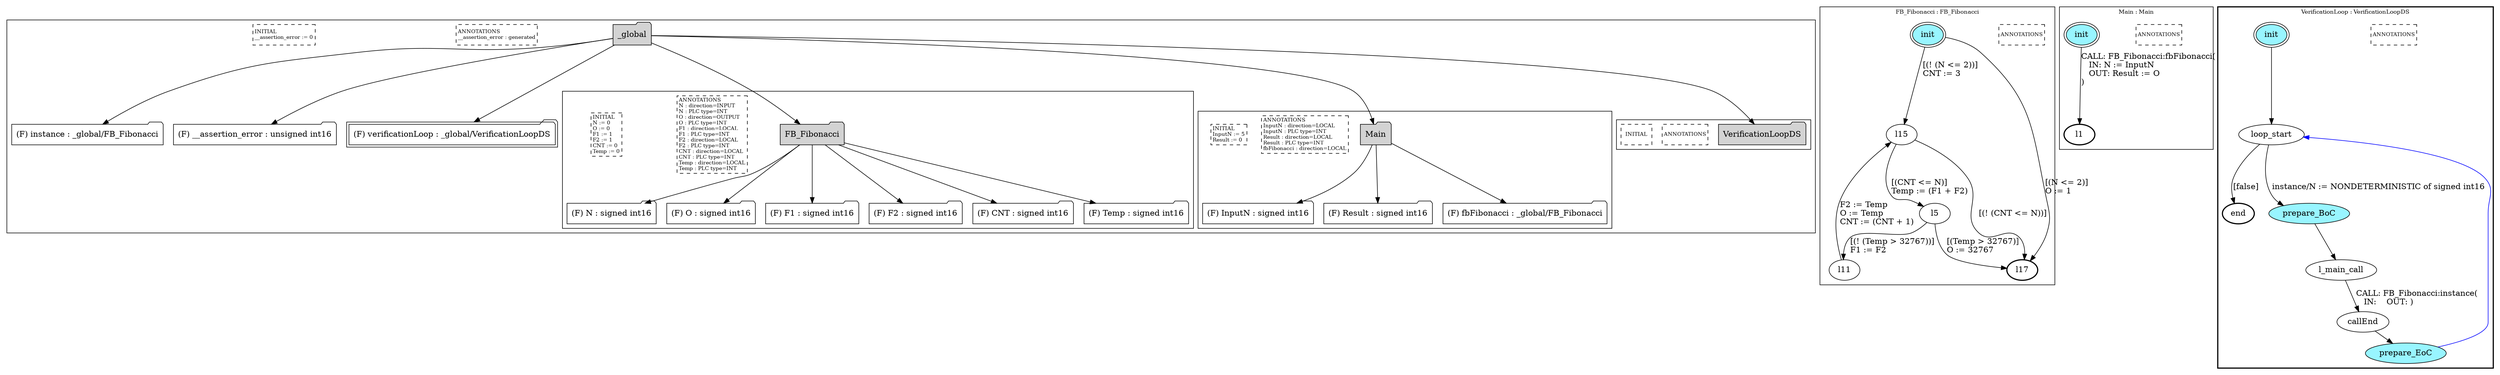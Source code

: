 digraph G {
	subgraph cluster__global630669831 {
		node [shape="folder", style="filled"];
		//label="_global";
		_global630669831 [label="_global"];
		_global630669831 -> instance1804292128;
		instance1804292128 [label = "(F) instance : _global/FB_Fibonacci", fillcolor="white" ];
		_global630669831 -> __assertion_error1746061516;
		__assertion_error1746061516 [label = "(F) __assertion_error : unsigned int16", fillcolor="white" ];
		_global630669831 -> verificationLoop1901272535;
		verificationLoop1901272535 [label = "(F) verificationLoop : _global/VerificationLoopDS", fillcolor="white" , peripheries=2];
		_global630669831 -> FB_Fibonacci521528969;
		subgraph cluster_FB_Fibonacci521528969 {
			node [shape="folder", style="filled"];
			//label="FB_Fibonacci";
			FB_Fibonacci521528969 [label="FB_Fibonacci"];
			FB_Fibonacci521528969 -> N1887965475;
			N1887965475 [label = "(F) N : signed int16", fillcolor="white" ];
			FB_Fibonacci521528969 -> O120999784;
			O120999784 [label = "(F) O : signed int16", fillcolor="white" ];
			FB_Fibonacci521528969 -> F117222024;
			F117222024 [label = "(F) F1 : signed int16", fillcolor="white" ];
			FB_Fibonacci521528969 -> F2538441446;
			F2538441446 [label = "(F) F2 : signed int16", fillcolor="white" ];
			FB_Fibonacci521528969 -> CNT1395740534;
			CNT1395740534 [label = "(F) CNT : signed int16", fillcolor="white" ];
			FB_Fibonacci521528969 -> Temp92962244;
			Temp92962244 [label = "(F) Temp : signed int16", fillcolor="white" ];
			
			annotations_pseudonode_FB_Fibonacci521528969 [
				label="ANNOTATIONS\lN : direction=INPUT\lN : PLC type=INT\lO : direction=OUTPUT\lO : PLC type=INT\lF1 : direction=LOCAL\lF1 : PLC type=INT\lF2 : direction=LOCAL\lF2 : PLC type=INT\lCNT : direction=LOCAL\lCNT : PLC type=INT\lTemp : direction=LOCAL\lTemp : PLC type=INT\l",
				fontsize=9, margin="0.04,0.04", fillcolor="white", shape="rectangle", style="dashed"];
			initamt_pseudonode_FB_Fibonacci521528969 [
				label="INITIAL\lN := 0\lO := 0\lF1 := 1\lF2 := 1\lCNT := 0\lTemp := 0\l",
				fontsize=9, margin="0.04,0.04", fillcolor="lightyellow", shape="rectangle", style="dashed"];
		}
		_global630669831 -> Main127401209;
		subgraph cluster_Main127401209 {
			node [shape="folder", style="filled"];
			//label="Main";
			Main127401209 [label="Main"];
			Main127401209 -> InputN747343328;
			InputN747343328 [label = "(F) InputN : signed int16", fillcolor="white" ];
			Main127401209 -> Result1814730197;
			Result1814730197 [label = "(F) Result : signed int16", fillcolor="white" ];
			Main127401209 -> fbFibonacci1700973603;
			fbFibonacci1700973603 [label = "(F) fbFibonacci : _global/FB_Fibonacci", fillcolor="white" ];
			
			annotations_pseudonode_Main127401209 [
				label="ANNOTATIONS\lInputN : direction=LOCAL\lInputN : PLC type=INT\lResult : direction=LOCAL\lResult : PLC type=INT\lfbFibonacci : direction=LOCAL\l",
				fontsize=9, margin="0.04,0.04", fillcolor="white", shape="rectangle", style="dashed"];
			initamt_pseudonode_Main127401209 [
				label="INITIAL\lInputN := 5\lResult := 0\l",
				fontsize=9, margin="0.04,0.04", fillcolor="lightyellow", shape="rectangle", style="dashed"];
		}
		_global630669831 -> VerificationLoopDS238590461;
		subgraph cluster_VerificationLoopDS238590461 {
			node [shape="folder", style="filled"];
			//label="VerificationLoopDS";
			VerificationLoopDS238590461 [label="VerificationLoopDS"];
			
			annotations_pseudonode_VerificationLoopDS238590461 [
				label="ANNOTATIONS",
				fontsize=9, margin="0.04,0.04", fillcolor="white", shape="rectangle", style="dashed"];
			initamt_pseudonode_VerificationLoopDS238590461 [
				label="INITIAL",
				fontsize=9, margin="0.04,0.04", fillcolor="lightyellow", shape="rectangle", style="dashed"];
		}
		
		annotations_pseudonode__global630669831 [
			label="ANNOTATIONS\l__assertion_error : generated\l",
			fontsize=9, margin="0.04,0.04", fillcolor="white", shape="rectangle", style="dashed"];
		initamt_pseudonode__global630669831 [
			label="INITIAL\l__assertion_error := 0\l",
			fontsize=9, margin="0.04,0.04", fillcolor="lightyellow", shape="rectangle", style="dashed"];
	}
	subgraph clusterFB_Fibonacci {
		node [style="filled"];
		color="black";
		fontsize=10;
		ranksep=0.4;
		
		label="FB_Fibonacci : FB_Fibonacci";
		
		annotations_pseudonode_FB_Fibonacci [
			label="ANNOTATIONS",
			fontsize=9, margin="0.04,0.04", fillcolor="white", shape="rectangle", style="dashed"];
		
		init_FB_Fibonacci [label="init", color="black", fillcolor="cadetblue1", peripheries=2, shape="ellipse"];
		l5_FB_Fibonacci [label="l5", color="black", fillcolor="white", shape="ellipse"];
		l11_FB_Fibonacci [label="l11", color="black", fillcolor="white", shape="ellipse"];
		l15_FB_Fibonacci [label="l15", color="black", fillcolor="white", shape="ellipse"];
		l17_FB_Fibonacci [label="l17", color="black", fillcolor="white", style=bold, shape="ellipse"];
		init_FB_Fibonacci -> l17_FB_Fibonacci [color="black", label="[(N <= 2)]\lO := 1\l"];
		init_FB_Fibonacci -> l15_FB_Fibonacci [color="black", label="[(! (N <= 2))]\lCNT := 3\l"];
		l5_FB_Fibonacci -> l17_FB_Fibonacci [color="black", label="[(Temp > 32767)]\lO := 32767\l"];
		l5_FB_Fibonacci -> l11_FB_Fibonacci [color="black", label="[(! (Temp > 32767))]\lF1 := F2\l"];
		l11_FB_Fibonacci -> l15_FB_Fibonacci [color="black", label="F2 := Temp\lO := Temp\lCNT := (CNT + 1)\l"];
		l15_FB_Fibonacci -> l5_FB_Fibonacci [color="black", label="[(CNT <= N)]\lTemp := (F1 + F2)\l"];
		l15_FB_Fibonacci -> l17_FB_Fibonacci [color="black", label="[(! (CNT <= N))]"];
	}
	subgraph clusterMain {
		node [style="filled"];
		color="black";
		fontsize=10;
		ranksep=0.4;
		
		label="Main : Main";
		
		annotations_pseudonode_Main [
			label="ANNOTATIONS",
			fontsize=9, margin="0.04,0.04", fillcolor="white", shape="rectangle", style="dashed"];
		
		init_Main [label="init", color="black", fillcolor="cadetblue1", peripheries=2, shape="ellipse"];
		l1_Main [label="l1", color="black", fillcolor="white", style=bold, shape="ellipse"];
		init_Main -> l1_Main [color="black", label="CALL: FB_Fibonacci:fbFibonacci(\l   IN: N := InputN\l   OUT: Result := O\l)\l"];
	}
	subgraph clusterVerificationLoop {
		node [style="filled"];
		style=bold;
		color="black";
		fontsize=10;
		ranksep=0.4;
		
		label="VerificationLoop : VerificationLoopDS";
		
		annotations_pseudonode_VerificationLoop [
			label="ANNOTATIONS",
			fontsize=9, margin="0.04,0.04", fillcolor="white", shape="rectangle", style="dashed"];
		
		init_VerificationLoop [label="init", color="black", fillcolor="cadetblue1", peripheries=2, shape="ellipse"];
		end_VerificationLoop [label="end", color="black", fillcolor="cadetblue1", style=bold, shape="ellipse"];
		loop_start_VerificationLoop [label="loop_start", color="black", fillcolor="white", shape="ellipse"];
		prepare_BoC_VerificationLoop [label="prepare_BoC", color="black", fillcolor="cadetblue1", shape="ellipse"];
		l_main_call_VerificationLoop [label="l_main_call", color="black", fillcolor="white", shape="ellipse"];
		callEnd_VerificationLoop [label="callEnd", color="black", fillcolor="white", shape="ellipse"];
		prepare_EoC_VerificationLoop [label="prepare_EoC", color="black", fillcolor="cadetblue1", shape="ellipse"];
		init_VerificationLoop -> loop_start_VerificationLoop [color="black", label=""];
		loop_start_VerificationLoop -> prepare_BoC_VerificationLoop [color="black", label="instance/N := NONDETERMINISTIC of signed int16"];
		prepare_BoC_VerificationLoop -> l_main_call_VerificationLoop [color="black", label=""];
		l_main_call_VerificationLoop -> callEnd_VerificationLoop [color="black", label="CALL: FB_Fibonacci:instance(\l   IN:    OUT: )\l"];
		callEnd_VerificationLoop -> prepare_EoC_VerificationLoop [color="black", label=""];
		prepare_EoC_VerificationLoop -> loop_start_VerificationLoop [color="blue", label=""];
		loop_start_VerificationLoop -> end_VerificationLoop [color="black", label="[false]"];
	}
}

